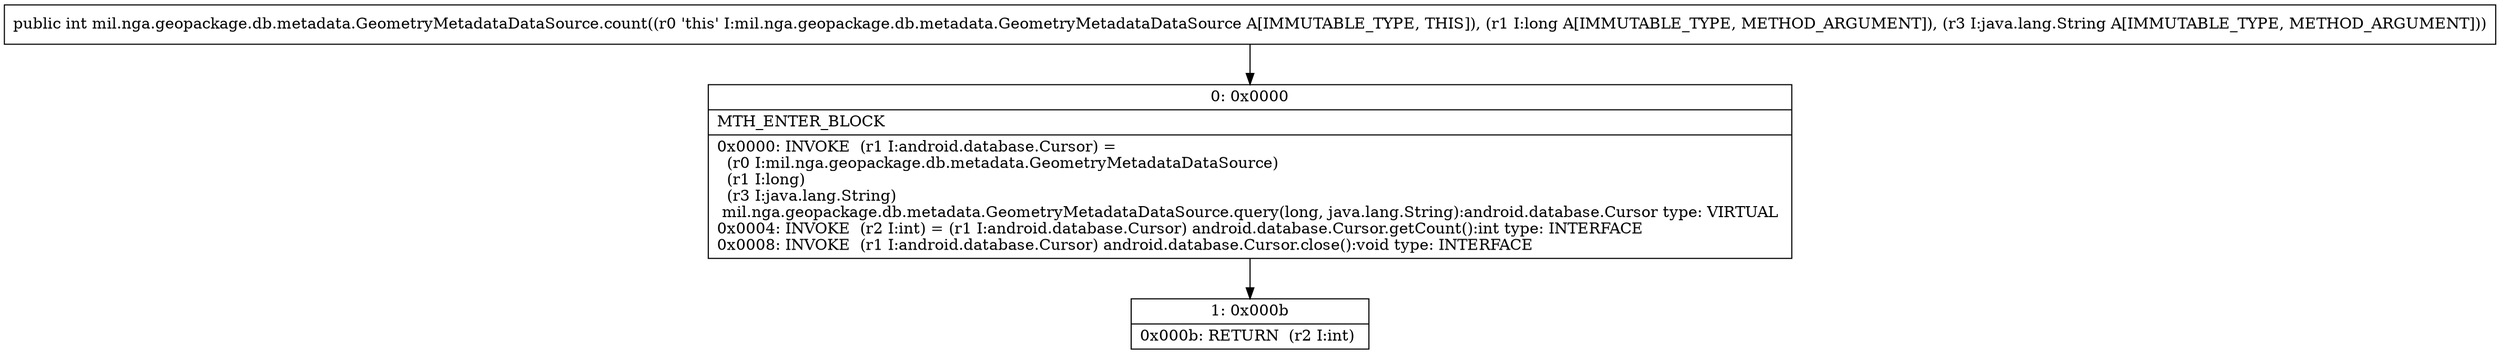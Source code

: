 digraph "CFG formil.nga.geopackage.db.metadata.GeometryMetadataDataSource.count(JLjava\/lang\/String;)I" {
Node_0 [shape=record,label="{0\:\ 0x0000|MTH_ENTER_BLOCK\l|0x0000: INVOKE  (r1 I:android.database.Cursor) = \l  (r0 I:mil.nga.geopackage.db.metadata.GeometryMetadataDataSource)\l  (r1 I:long)\l  (r3 I:java.lang.String)\l mil.nga.geopackage.db.metadata.GeometryMetadataDataSource.query(long, java.lang.String):android.database.Cursor type: VIRTUAL \l0x0004: INVOKE  (r2 I:int) = (r1 I:android.database.Cursor) android.database.Cursor.getCount():int type: INTERFACE \l0x0008: INVOKE  (r1 I:android.database.Cursor) android.database.Cursor.close():void type: INTERFACE \l}"];
Node_1 [shape=record,label="{1\:\ 0x000b|0x000b: RETURN  (r2 I:int) \l}"];
MethodNode[shape=record,label="{public int mil.nga.geopackage.db.metadata.GeometryMetadataDataSource.count((r0 'this' I:mil.nga.geopackage.db.metadata.GeometryMetadataDataSource A[IMMUTABLE_TYPE, THIS]), (r1 I:long A[IMMUTABLE_TYPE, METHOD_ARGUMENT]), (r3 I:java.lang.String A[IMMUTABLE_TYPE, METHOD_ARGUMENT])) }"];
MethodNode -> Node_0;
Node_0 -> Node_1;
}


